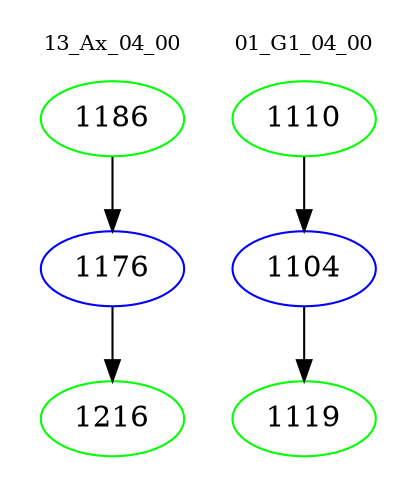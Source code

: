digraph{
subgraph cluster_0 {
color = white
label = "13_Ax_04_00";
fontsize=10;
T0_1186 [label="1186", color="green"]
T0_1186 -> T0_1176 [color="black"]
T0_1176 [label="1176", color="blue"]
T0_1176 -> T0_1216 [color="black"]
T0_1216 [label="1216", color="green"]
}
subgraph cluster_1 {
color = white
label = "01_G1_04_00";
fontsize=10;
T1_1110 [label="1110", color="green"]
T1_1110 -> T1_1104 [color="black"]
T1_1104 [label="1104", color="blue"]
T1_1104 -> T1_1119 [color="black"]
T1_1119 [label="1119", color="green"]
}
}
